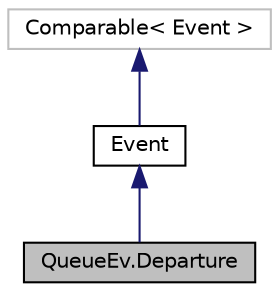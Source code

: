 digraph "QueueEv.Departure"
{
 // INTERACTIVE_SVG=YES
  bgcolor="transparent";
  edge [fontname="Helvetica",fontsize="10",labelfontname="Helvetica",labelfontsize="10"];
  node [fontname="Helvetica",fontsize="10",shape=record];
  Node0 [label="QueueEv.Departure",height=0.2,width=0.4,color="black", fillcolor="grey75", style="filled", fontcolor="black"];
  Node1 -> Node0 [dir="back",color="midnightblue",fontsize="10",style="solid",fontname="Helvetica"];
  Node1 [label="Event",height=0.2,width=0.4,color="black",URL="$classumontreal_1_1ssj_1_1simevents_1_1Event.html",tooltip="This abstract class provides event scheduling tools. "];
  Node2 -> Node1 [dir="back",color="midnightblue",fontsize="10",style="solid",fontname="Helvetica"];
  Node2 [label="Comparable\< Event \>",height=0.2,width=0.4,color="grey75"];
}
